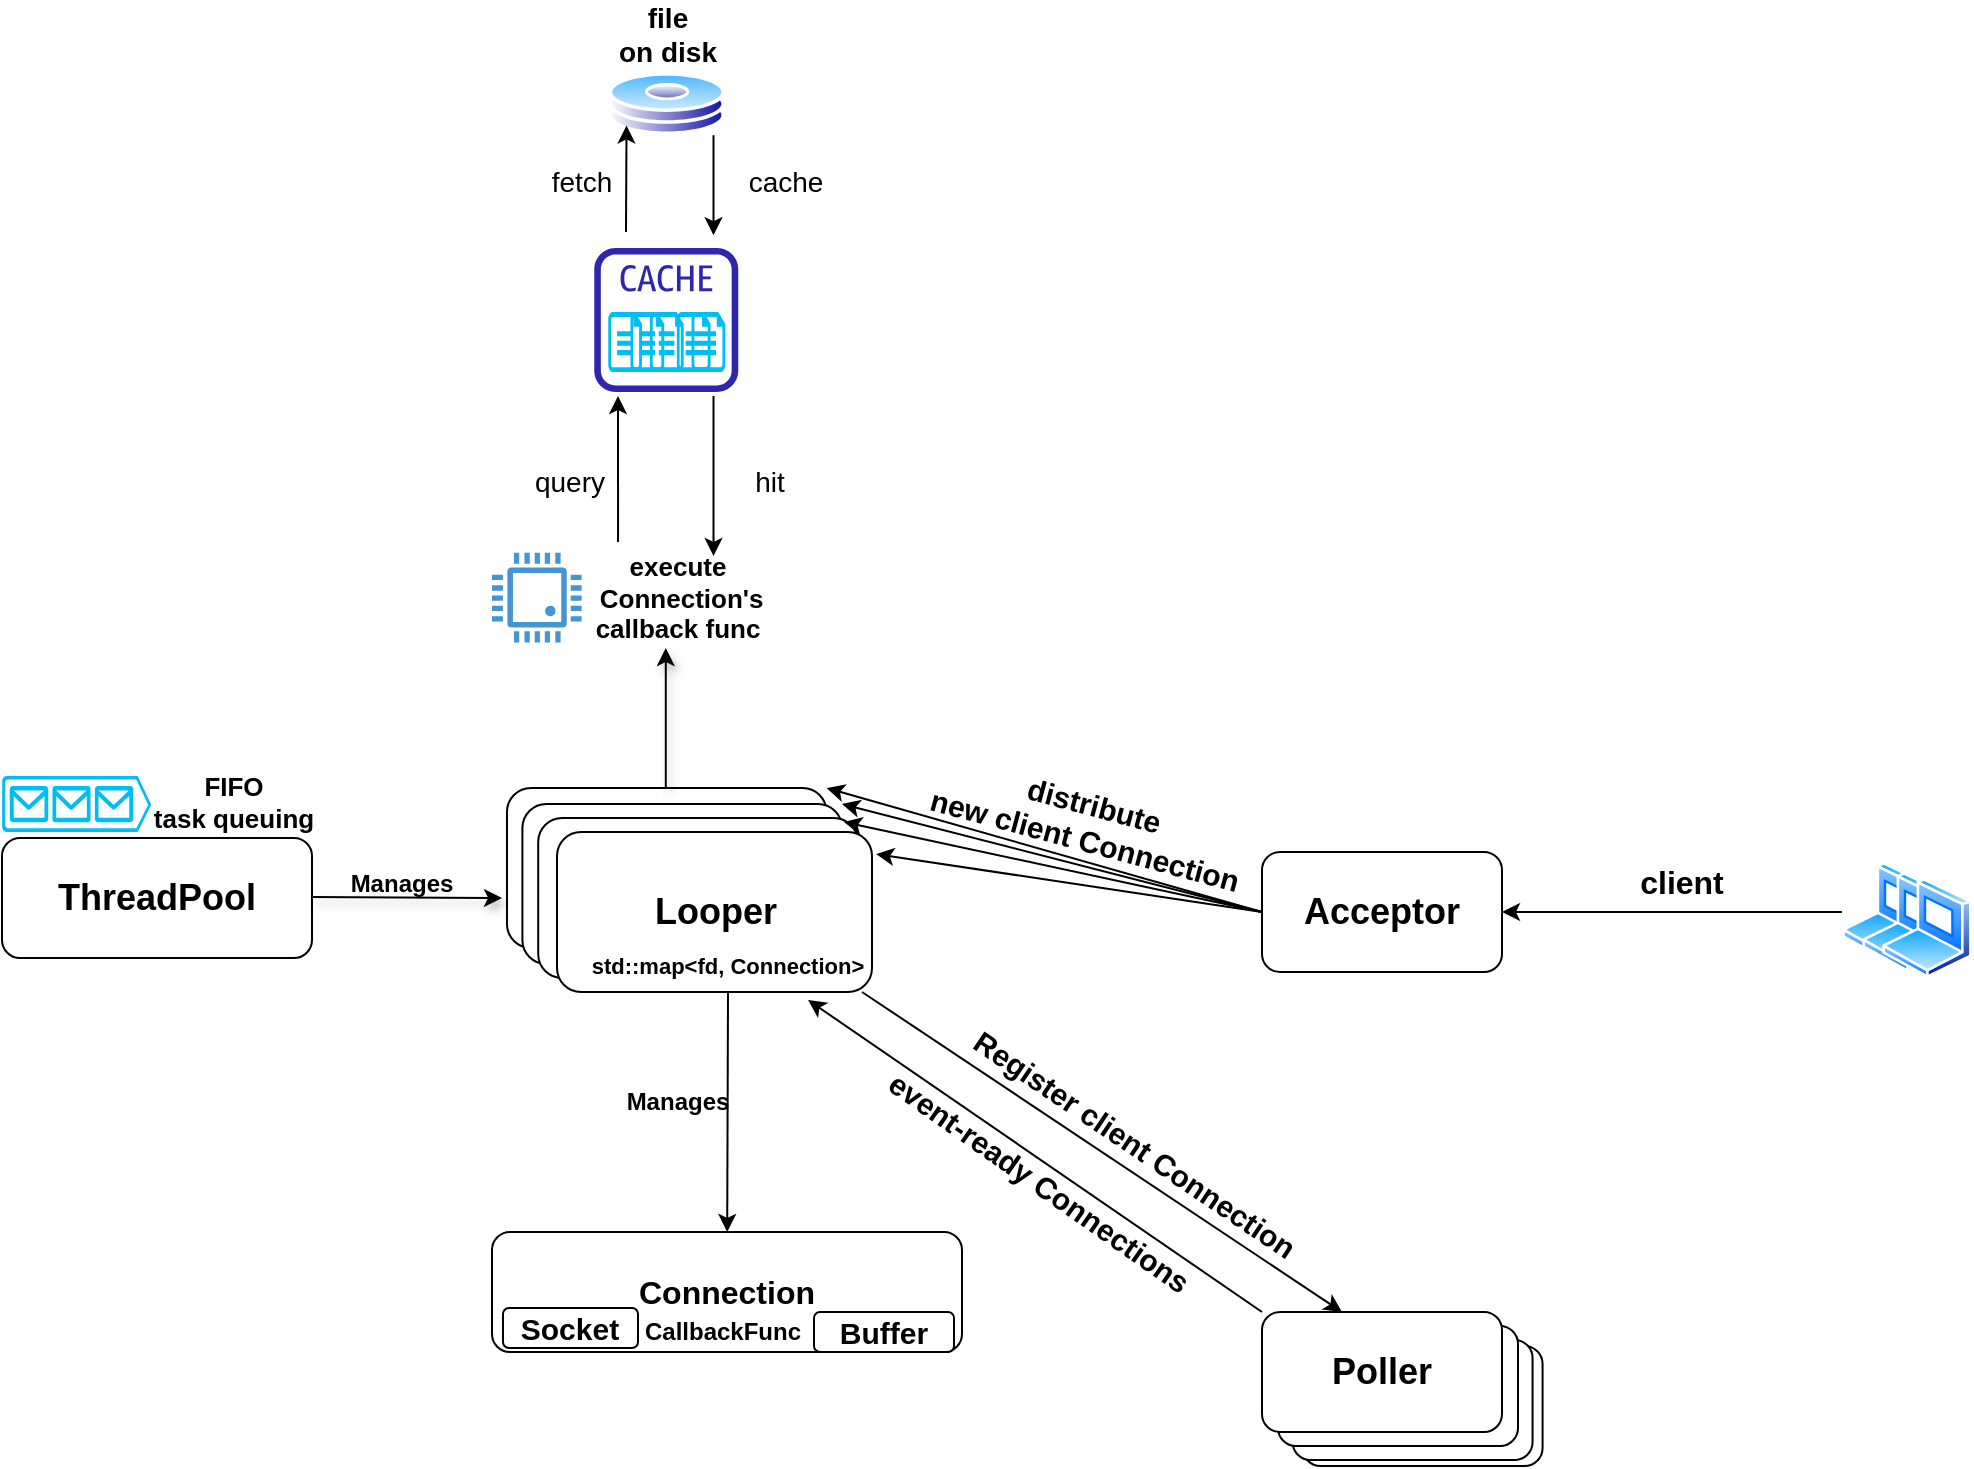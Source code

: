<mxfile version="20.8.3" type="device"><diagram id="esfpZpgDXAsVdFECxgzg" name="Page-1"><mxGraphModel dx="1804" dy="1670" grid="1" gridSize="10" guides="1" tooltips="1" connect="1" arrows="1" fold="1" page="1" pageScale="1" pageWidth="850" pageHeight="1100" math="0" shadow="0"><root><mxCell id="0"/><mxCell id="1" parent="0"/><mxCell id="fU4rXvOc1HCyIIU2ADZ5-16" value="" style="verticalLabelPosition=bottom;html=1;verticalAlign=top;align=center;strokeColor=none;fillColor=#00BEF2;shape=mxgraph.azure.cloud_services_configuration_file;pointerEvents=1;fontSize=14;" vertex="1" parent="1"><mxGeometry x="184.78" y="-140" width="16.87" height="30" as="geometry"/></mxCell><mxCell id="fU4rXvOc1HCyIIU2ADZ5-15" value="" style="verticalLabelPosition=bottom;html=1;verticalAlign=top;align=center;strokeColor=none;fillColor=#00BEF2;shape=mxgraph.azure.cloud_services_configuration_file;pointerEvents=1;fontSize=14;" vertex="1" parent="1"><mxGeometry x="177.42" y="-140" width="16.87" height="30" as="geometry"/></mxCell><mxCell id="fU4rXvOc1HCyIIU2ADZ5-14" value="" style="verticalLabelPosition=bottom;html=1;verticalAlign=top;align=center;strokeColor=none;fillColor=#00BEF2;shape=mxgraph.azure.cloud_services_configuration_file;pointerEvents=1;fontSize=14;" vertex="1" parent="1"><mxGeometry x="163.96" y="-140" width="16.87" height="30" as="geometry"/></mxCell><mxCell id="fU4rXvOc1HCyIIU2ADZ5-13" value="" style="verticalLabelPosition=bottom;html=1;verticalAlign=top;align=center;strokeColor=none;fillColor=#00BEF2;shape=mxgraph.azure.cloud_services_configuration_file;pointerEvents=1;fontSize=14;" vertex="1" parent="1"><mxGeometry x="154.25" y="-140" width="16.87" height="30" as="geometry"/></mxCell><mxCell id="7lDU9gg_2Zxta04Pnsv7-9" value="" style="rounded=1;whiteSpace=wrap;html=1;" parent="1" vertex="1"><mxGeometry x="490.29" y="377" width="120" height="60" as="geometry"/></mxCell><mxCell id="7lDU9gg_2Zxta04Pnsv7-7" value="" style="rounded=1;whiteSpace=wrap;html=1;" parent="1" vertex="1"><mxGeometry x="485.29" y="374" width="120" height="60" as="geometry"/></mxCell><mxCell id="7lDU9gg_2Zxta04Pnsv7-8" value="" style="rounded=1;whiteSpace=wrap;html=1;" parent="1" vertex="1"><mxGeometry x="478" y="367" width="120" height="60" as="geometry"/></mxCell><mxCell id="7lDU9gg_2Zxta04Pnsv7-3" value="" style="rounded=1;whiteSpace=wrap;html=1;" parent="1" vertex="1"><mxGeometry x="92.49" y="98" width="159.8" height="80" as="geometry"/></mxCell><mxCell id="7lDU9gg_2Zxta04Pnsv7-2" value="" style="rounded=1;whiteSpace=wrap;html=1;" parent="1" vertex="1"><mxGeometry x="100.2" y="106" width="159.8" height="80" as="geometry"/></mxCell><mxCell id="7lDU9gg_2Zxta04Pnsv7-1" value="" style="rounded=1;whiteSpace=wrap;html=1;" parent="1" vertex="1"><mxGeometry x="108.1" y="113" width="159.8" height="80" as="geometry"/></mxCell><mxCell id="Hn_TuwxSXXSeb5h-D6Jl-1" value="&lt;b&gt;&lt;font style=&quot;font-size: 18px;&quot;&gt;Poller&lt;/font&gt;&lt;/b&gt;" style="rounded=1;whiteSpace=wrap;html=1;" parent="1" vertex="1"><mxGeometry x="470" y="360" width="120" height="60" as="geometry"/></mxCell><mxCell id="Hn_TuwxSXXSeb5h-D6Jl-2" value="&lt;b&gt;Acceptor&lt;/b&gt;" style="rounded=1;whiteSpace=wrap;html=1;fontSize=18;" parent="1" vertex="1"><mxGeometry x="470" y="130" width="120" height="60" as="geometry"/></mxCell><mxCell id="Hn_TuwxSXXSeb5h-D6Jl-3" value="&lt;b&gt;&lt;font style=&quot;font-size: 16px;&quot;&gt;Connection&lt;/font&gt;&lt;/b&gt;" style="rounded=1;whiteSpace=wrap;html=1;fontSize=18;" parent="1" vertex="1"><mxGeometry x="85" y="320" width="235" height="60" as="geometry"/></mxCell><mxCell id="Hn_TuwxSXXSeb5h-D6Jl-4" value="&lt;b&gt;&lt;font style=&quot;font-size: 15px;&quot;&gt;Buffer&lt;/font&gt;&lt;/b&gt;" style="rounded=1;whiteSpace=wrap;html=1;fontSize=18;" parent="1" vertex="1"><mxGeometry x="246" y="360" width="70" height="20" as="geometry"/></mxCell><mxCell id="Hn_TuwxSXXSeb5h-D6Jl-5" value="&lt;b&gt;&lt;font style=&quot;font-size: 15px;&quot;&gt;Socket&lt;/font&gt;&lt;/b&gt;" style="rounded=1;whiteSpace=wrap;html=1;fontSize=18;" parent="1" vertex="1"><mxGeometry x="90.49" y="358" width="67.51" height="20" as="geometry"/></mxCell><mxCell id="Hn_TuwxSXXSeb5h-D6Jl-6" value="&lt;b&gt;&lt;font style=&quot;font-size: 12px;&quot;&gt;CallbackFunc&lt;/font&gt;&lt;/b&gt;" style="text;html=1;strokeColor=none;fillColor=none;align=center;verticalAlign=middle;whiteSpace=wrap;rounded=0;fontSize=18;" parent="1" vertex="1"><mxGeometry x="180.79" y="363" width="39.21" height="10" as="geometry"/></mxCell><mxCell id="Hn_TuwxSXXSeb5h-D6Jl-7" value="&lt;b&gt;&lt;font style=&quot;font-size: 18px;&quot;&gt;Looper&lt;/font&gt;&lt;/b&gt;" style="rounded=1;whiteSpace=wrap;html=1;fontSize=14;" parent="1" vertex="1"><mxGeometry x="117.5" y="120" width="157.5" height="80" as="geometry"/></mxCell><mxCell id="Hn_TuwxSXXSeb5h-D6Jl-12" value="&lt;b&gt;ThreadPool&lt;/b&gt;" style="rounded=1;whiteSpace=wrap;html=1;fontSize=18;" parent="1" vertex="1"><mxGeometry x="-160" y="123" width="155" height="60" as="geometry"/></mxCell><mxCell id="Hn_TuwxSXXSeb5h-D6Jl-14" value="" style="endArrow=classic;html=1;rounded=0;fontSize=18;entryX=0.333;entryY=0;entryDx=0;entryDy=0;entryPerimeter=0;" parent="1" target="Hn_TuwxSXXSeb5h-D6Jl-1" edge="1"><mxGeometry width="50" height="50" relative="1" as="geometry"><mxPoint x="270" y="200" as="sourcePoint"/><mxPoint x="506.818" y="350" as="targetPoint"/></mxGeometry></mxCell><mxCell id="Hn_TuwxSXXSeb5h-D6Jl-16" value="&lt;b&gt;&lt;font style=&quot;font-size: 15px;&quot;&gt;Register client Connection&lt;/font&gt;&lt;/b&gt;" style="text;html=1;strokeColor=none;fillColor=none;align=center;verticalAlign=middle;whiteSpace=wrap;rounded=0;fontSize=18;rotation=34;" parent="1" vertex="1"><mxGeometry x="286.16" y="255.64" width="241.71" height="40" as="geometry"/></mxCell><mxCell id="Hn_TuwxSXXSeb5h-D6Jl-18" value="" style="endArrow=classic;html=1;rounded=0;fontSize=15;exitX=0;exitY=0;exitDx=0;exitDy=0;entryX=0.797;entryY=1.05;entryDx=0;entryDy=0;entryPerimeter=0;" parent="1" source="Hn_TuwxSXXSeb5h-D6Jl-1" target="Hn_TuwxSXXSeb5h-D6Jl-7" edge="1"><mxGeometry width="50" height="50" relative="1" as="geometry"><mxPoint x="370" y="350" as="sourcePoint"/><mxPoint x="260" y="220" as="targetPoint"/></mxGeometry></mxCell><mxCell id="Hn_TuwxSXXSeb5h-D6Jl-19" value="&lt;b&gt;event-ready Connections&lt;/b&gt;" style="text;html=1;strokeColor=none;fillColor=none;align=center;verticalAlign=middle;whiteSpace=wrap;rounded=0;fontSize=15;rotation=35;" parent="1" vertex="1"><mxGeometry x="244" y="280" width="230" height="30" as="geometry"/></mxCell><mxCell id="Hn_TuwxSXXSeb5h-D6Jl-21" value="&lt;b&gt;distribute&lt;br&gt;new client Connection&lt;/b&gt;" style="text;html=1;strokeColor=none;fillColor=none;align=center;verticalAlign=middle;whiteSpace=wrap;rounded=0;fontSize=15;rotation=15;" parent="1" vertex="1"><mxGeometry x="299" y="100" width="170" height="30" as="geometry"/></mxCell><mxCell id="Hn_TuwxSXXSeb5h-D6Jl-28" value="" style="shape=image;html=1;verticalAlign=top;verticalLabelPosition=bottom;labelBackgroundColor=#ffffff;imageAspect=0;aspect=fixed;image=https://cdn3.iconfinder.com/data/icons/strokeline/128/25_icons-128.png;fontSize=15;" parent="1" vertex="1"><mxGeometry x="560" y="375" width="30" height="30" as="geometry"/></mxCell><mxCell id="Hn_TuwxSXXSeb5h-D6Jl-32" value="&lt;b&gt;&lt;font style=&quot;font-size: 11px;&quot;&gt;std::map&amp;lt;fd, Connection&amp;gt;&lt;/font&gt;&lt;/b&gt;" style="text;html=1;strokeColor=none;fillColor=none;align=center;verticalAlign=middle;whiteSpace=wrap;rounded=0;fontSize=15;" parent="1" vertex="1"><mxGeometry x="107" y="170" width="192" height="30" as="geometry"/></mxCell><mxCell id="Hn_TuwxSXXSeb5h-D6Jl-36" value="" style="endArrow=classic;html=1;rounded=0;fontSize=12;exitX=0.5;exitY=1;exitDx=0;exitDy=0;" parent="1" source="Hn_TuwxSXXSeb5h-D6Jl-32" target="Hn_TuwxSXXSeb5h-D6Jl-3" edge="1"><mxGeometry width="50" height="50" relative="1" as="geometry"><mxPoint x="220" y="210" as="sourcePoint"/><mxPoint x="270" y="160" as="targetPoint"/></mxGeometry></mxCell><mxCell id="Hn_TuwxSXXSeb5h-D6Jl-37" value="&lt;b&gt;Manages&lt;/b&gt;" style="text;html=1;strokeColor=none;fillColor=none;align=center;verticalAlign=middle;whiteSpace=wrap;rounded=0;fontSize=12;" parent="1" vertex="1"><mxGeometry x="148" y="240" width="60" height="30" as="geometry"/></mxCell><mxCell id="Hn_TuwxSXXSeb5h-D6Jl-38" value="" style="pointerEvents=1;shadow=0;dashed=0;html=1;strokeColor=none;fillColor=#4495D1;labelPosition=center;verticalLabelPosition=bottom;verticalAlign=top;align=center;outlineConnect=0;shape=mxgraph.veeam.cpu;fontSize=12;" parent="1" vertex="1"><mxGeometry x="85.0" y="-19.6" width="44.8" height="44.8" as="geometry"/></mxCell><mxCell id="Hn_TuwxSXXSeb5h-D6Jl-39" value="&lt;b&gt;&lt;font style=&quot;font-size: 13px;&quot;&gt;execute &amp;nbsp;Connection's callback func&lt;/font&gt;&lt;/b&gt;" style="text;html=1;strokeColor=none;fillColor=none;align=center;verticalAlign=middle;whiteSpace=wrap;rounded=0;fontSize=12;" parent="1" vertex="1"><mxGeometry x="133" y="-20" width="90" height="45.2" as="geometry"/></mxCell><mxCell id="Hn_TuwxSXXSeb5h-D6Jl-40" value="" style="verticalLabelPosition=bottom;html=1;verticalAlign=top;align=center;strokeColor=none;fillColor=#00BEF2;shape=mxgraph.azure.queue_generic;pointerEvents=1;fontSize=13;" parent="1" vertex="1"><mxGeometry x="-160" y="92" width="74.6" height="28" as="geometry"/></mxCell><mxCell id="Hn_TuwxSXXSeb5h-D6Jl-43" value="&lt;b&gt;FIFO &lt;br&gt;task queuing&lt;/b&gt;" style="text;html=1;strokeColor=none;fillColor=none;align=center;verticalAlign=middle;whiteSpace=wrap;rounded=0;fontSize=13;" parent="1" vertex="1"><mxGeometry x="-89" y="90" width="90" height="30" as="geometry"/></mxCell><mxCell id="7lDU9gg_2Zxta04Pnsv7-11" value="" style="endArrow=classic;html=1;rounded=0;fontSize=15;entryX=0.911;entryY=-0.062;entryDx=0;entryDy=0;entryPerimeter=0;" parent="1" target="Hn_TuwxSXXSeb5h-D6Jl-7" edge="1"><mxGeometry width="50" height="50" relative="1" as="geometry"><mxPoint x="470" y="160" as="sourcePoint"/><mxPoint x="410" y="130" as="targetPoint"/></mxGeometry></mxCell><mxCell id="7lDU9gg_2Zxta04Pnsv7-12" value="" style="endArrow=classic;html=1;rounded=0;fontSize=15;entryX=1;entryY=0;entryDx=0;entryDy=0;" parent="1" target="7lDU9gg_2Zxta04Pnsv7-2" edge="1"><mxGeometry width="50" height="50" relative="1" as="geometry"><mxPoint x="470" y="160" as="sourcePoint"/><mxPoint x="360" y="106" as="targetPoint"/></mxGeometry></mxCell><mxCell id="7lDU9gg_2Zxta04Pnsv7-13" value="" style="endArrow=classic;html=1;rounded=0;fontSize=15;entryX=1.013;entryY=0.138;entryDx=0;entryDy=0;entryPerimeter=0;exitX=0;exitY=0.5;exitDx=0;exitDy=0;" parent="1" source="Hn_TuwxSXXSeb5h-D6Jl-2" target="Hn_TuwxSXXSeb5h-D6Jl-7" edge="1"><mxGeometry width="50" height="50" relative="1" as="geometry"><mxPoint x="400" y="210" as="sourcePoint"/><mxPoint x="450" y="160" as="targetPoint"/></mxGeometry></mxCell><mxCell id="7lDU9gg_2Zxta04Pnsv7-14" value="" style="endArrow=classic;html=1;rounded=0;fontSize=15;exitX=0;exitY=0.5;exitDx=0;exitDy=0;entryX=1;entryY=0;entryDx=0;entryDy=0;" parent="1" source="Hn_TuwxSXXSeb5h-D6Jl-2" target="7lDU9gg_2Zxta04Pnsv7-3" edge="1"><mxGeometry width="50" height="50" relative="1" as="geometry"><mxPoint x="610" y="300" as="sourcePoint"/><mxPoint x="390" y="210" as="targetPoint"/></mxGeometry></mxCell><mxCell id="7lDU9gg_2Zxta04Pnsv7-16" style="edgeStyle=orthogonalEdgeStyle;rounded=0;orthogonalLoop=1;jettySize=auto;html=1;fontSize=15;" parent="1" source="7lDU9gg_2Zxta04Pnsv7-15" target="Hn_TuwxSXXSeb5h-D6Jl-2" edge="1"><mxGeometry relative="1" as="geometry"/></mxCell><mxCell id="7lDU9gg_2Zxta04Pnsv7-15" value="" style="aspect=fixed;perimeter=ellipsePerimeter;html=1;align=center;shadow=0;dashed=0;spacingTop=3;image;image=img/lib/active_directory/laptop_client.svg;fontSize=15;" parent="1" vertex="1"><mxGeometry x="760" y="135" width="45" height="50" as="geometry"/></mxCell><mxCell id="7lDU9gg_2Zxta04Pnsv7-17" value="&lt;b&gt;&lt;font style=&quot;font-size: 16px;&quot;&gt;client&lt;/font&gt;&lt;/b&gt;" style="text;html=1;strokeColor=none;fillColor=none;align=center;verticalAlign=middle;whiteSpace=wrap;rounded=0;fontSize=15;" parent="1" vertex="1"><mxGeometry x="650" y="130" width="60" height="30" as="geometry"/></mxCell><mxCell id="7lDU9gg_2Zxta04Pnsv7-18" value="" style="aspect=fixed;perimeter=ellipsePerimeter;html=1;align=center;shadow=0;dashed=0;spacingTop=3;image;image=img/lib/active_directory/laptop_client.svg;fontSize=16;" parent="1" vertex="1"><mxGeometry x="770" y="140" width="45" height="50" as="geometry"/></mxCell><mxCell id="7lDU9gg_2Zxta04Pnsv7-19" value="" style="aspect=fixed;perimeter=ellipsePerimeter;html=1;align=center;shadow=0;dashed=0;spacingTop=3;image;image=img/lib/active_directory/laptop_client.svg;fontSize=16;" parent="1" vertex="1"><mxGeometry x="780" y="143" width="45" height="50" as="geometry"/></mxCell><mxCell id="7lDU9gg_2Zxta04Pnsv7-22" value="" style="endArrow=classic;html=1;rounded=0;shadow=1;strokeWidth=1;fontSize=14;" parent="1" edge="1"><mxGeometry width="50" height="50" relative="1" as="geometry"><mxPoint x="-5" y="152.5" as="sourcePoint"/><mxPoint x="90" y="153" as="targetPoint"/></mxGeometry></mxCell><mxCell id="7lDU9gg_2Zxta04Pnsv7-24" value="&lt;font style=&quot;font-size: 12px;&quot;&gt;&lt;b&gt;Manages&lt;/b&gt;&lt;/font&gt;" style="text;html=1;strokeColor=none;fillColor=none;align=center;verticalAlign=middle;whiteSpace=wrap;rounded=0;fontSize=14;" parent="1" vertex="1"><mxGeometry x="10" y="130" width="60" height="30" as="geometry"/></mxCell><mxCell id="7lDU9gg_2Zxta04Pnsv7-26" value="" style="endArrow=classic;html=1;rounded=0;shadow=1;strokeWidth=1;fontSize=12;" parent="1" edge="1"><mxGeometry x="1" y="-180" width="50" height="50" relative="1" as="geometry"><mxPoint x="171.89" y="98" as="sourcePoint"/><mxPoint x="171.89" y="28" as="targetPoint"/><mxPoint y="-10" as="offset"/></mxGeometry></mxCell><mxCell id="fU4rXvOc1HCyIIU2ADZ5-1" value="" style="aspect=fixed;perimeter=ellipsePerimeter;html=1;align=center;shadow=0;dashed=0;spacingTop=3;image;image=img/lib/active_directory/hard_disk.svg;" vertex="1" parent="1"><mxGeometry x="143.13" y="-260" width="58.52" height="31.6" as="geometry"/></mxCell><mxCell id="fU4rXvOc1HCyIIU2ADZ5-2" value="&lt;b&gt;&lt;font style=&quot;font-size: 14px;&quot;&gt;file &lt;br&gt;on disk&lt;/font&gt;&lt;/b&gt;" style="text;html=1;strokeColor=none;fillColor=none;align=center;verticalAlign=middle;whiteSpace=wrap;rounded=0;" vertex="1" parent="1"><mxGeometry x="143.13" y="-294" width="60" height="30" as="geometry"/></mxCell><mxCell id="fU4rXvOc1HCyIIU2ADZ5-3" value="" style="sketch=0;outlineConnect=0;fontColor=#232F3E;gradientColor=none;fillColor=#2E27AD;strokeColor=none;dashed=0;verticalLabelPosition=bottom;verticalAlign=top;align=center;html=1;fontSize=12;fontStyle=0;aspect=fixed;pointerEvents=1;shape=mxgraph.aws4.cache_node;" vertex="1" parent="1"><mxGeometry x="136.13" y="-172" width="72" height="72" as="geometry"/></mxCell><mxCell id="fU4rXvOc1HCyIIU2ADZ5-4" value="" style="endArrow=classic;html=1;rounded=0;fontSize=14;entryX=0;entryY=1;entryDx=0;entryDy=0;" edge="1" parent="1"><mxGeometry width="50" height="50" relative="1" as="geometry"><mxPoint x="152" y="-180" as="sourcePoint"/><mxPoint x="152.26" y="-233.271" as="targetPoint"/></mxGeometry></mxCell><mxCell id="fU4rXvOc1HCyIIU2ADZ5-5" value="" style="endArrow=classic;html=1;rounded=0;fontSize=14;" edge="1" parent="1"><mxGeometry width="50" height="50" relative="1" as="geometry"><mxPoint x="195.75" y="-228.4" as="sourcePoint"/><mxPoint x="195.75" y="-178.4" as="targetPoint"/></mxGeometry></mxCell><mxCell id="fU4rXvOc1HCyIIU2ADZ5-6" value="" style="endArrow=classic;html=1;rounded=0;fontSize=14;exitX=0.167;exitY=-0.111;exitDx=0;exitDy=0;exitPerimeter=0;" edge="1" parent="1" source="Hn_TuwxSXXSeb5h-D6Jl-39"><mxGeometry width="50" height="50" relative="1" as="geometry"><mxPoint x="148" y="-38" as="sourcePoint"/><mxPoint x="148" y="-98" as="targetPoint"/></mxGeometry></mxCell><mxCell id="fU4rXvOc1HCyIIU2ADZ5-7" value="" style="endArrow=classic;html=1;rounded=0;fontSize=14;" edge="1" parent="1"><mxGeometry width="50" height="50" relative="1" as="geometry"><mxPoint x="195.75" y="-98" as="sourcePoint"/><mxPoint x="195.75" y="-18" as="targetPoint"/></mxGeometry></mxCell><mxCell id="fU4rXvOc1HCyIIU2ADZ5-8" value="fetch" style="text;html=1;strokeColor=none;fillColor=none;align=center;verticalAlign=middle;whiteSpace=wrap;rounded=0;fontSize=14;" vertex="1" parent="1"><mxGeometry x="100.2" y="-220" width="60" height="30" as="geometry"/></mxCell><mxCell id="fU4rXvOc1HCyIIU2ADZ5-9" value="cache" style="text;html=1;strokeColor=none;fillColor=none;align=center;verticalAlign=middle;whiteSpace=wrap;rounded=0;fontSize=14;" vertex="1" parent="1"><mxGeometry x="201.65" y="-220" width="60" height="30" as="geometry"/></mxCell><mxCell id="fU4rXvOc1HCyIIU2ADZ5-10" value="hit" style="text;html=1;strokeColor=none;fillColor=none;align=center;verticalAlign=middle;whiteSpace=wrap;rounded=0;fontSize=14;" vertex="1" parent="1"><mxGeometry x="194.29" y="-70" width="60" height="30" as="geometry"/></mxCell><mxCell id="fU4rXvOc1HCyIIU2ADZ5-11" value="query" style="text;html=1;strokeColor=none;fillColor=none;align=center;verticalAlign=middle;whiteSpace=wrap;rounded=0;fontSize=14;" vertex="1" parent="1"><mxGeometry x="94.25" y="-70" width="60" height="30" as="geometry"/></mxCell><mxCell id="fU4rXvOc1HCyIIU2ADZ5-12" value="" style="verticalLabelPosition=bottom;html=1;verticalAlign=top;align=center;strokeColor=none;fillColor=#00BEF2;shape=mxgraph.azure.cloud_services_configuration_file;pointerEvents=1;fontSize=14;" vertex="1" parent="1"><mxGeometry x="143.13" y="-140" width="16.87" height="30" as="geometry"/></mxCell></root></mxGraphModel></diagram></mxfile>
